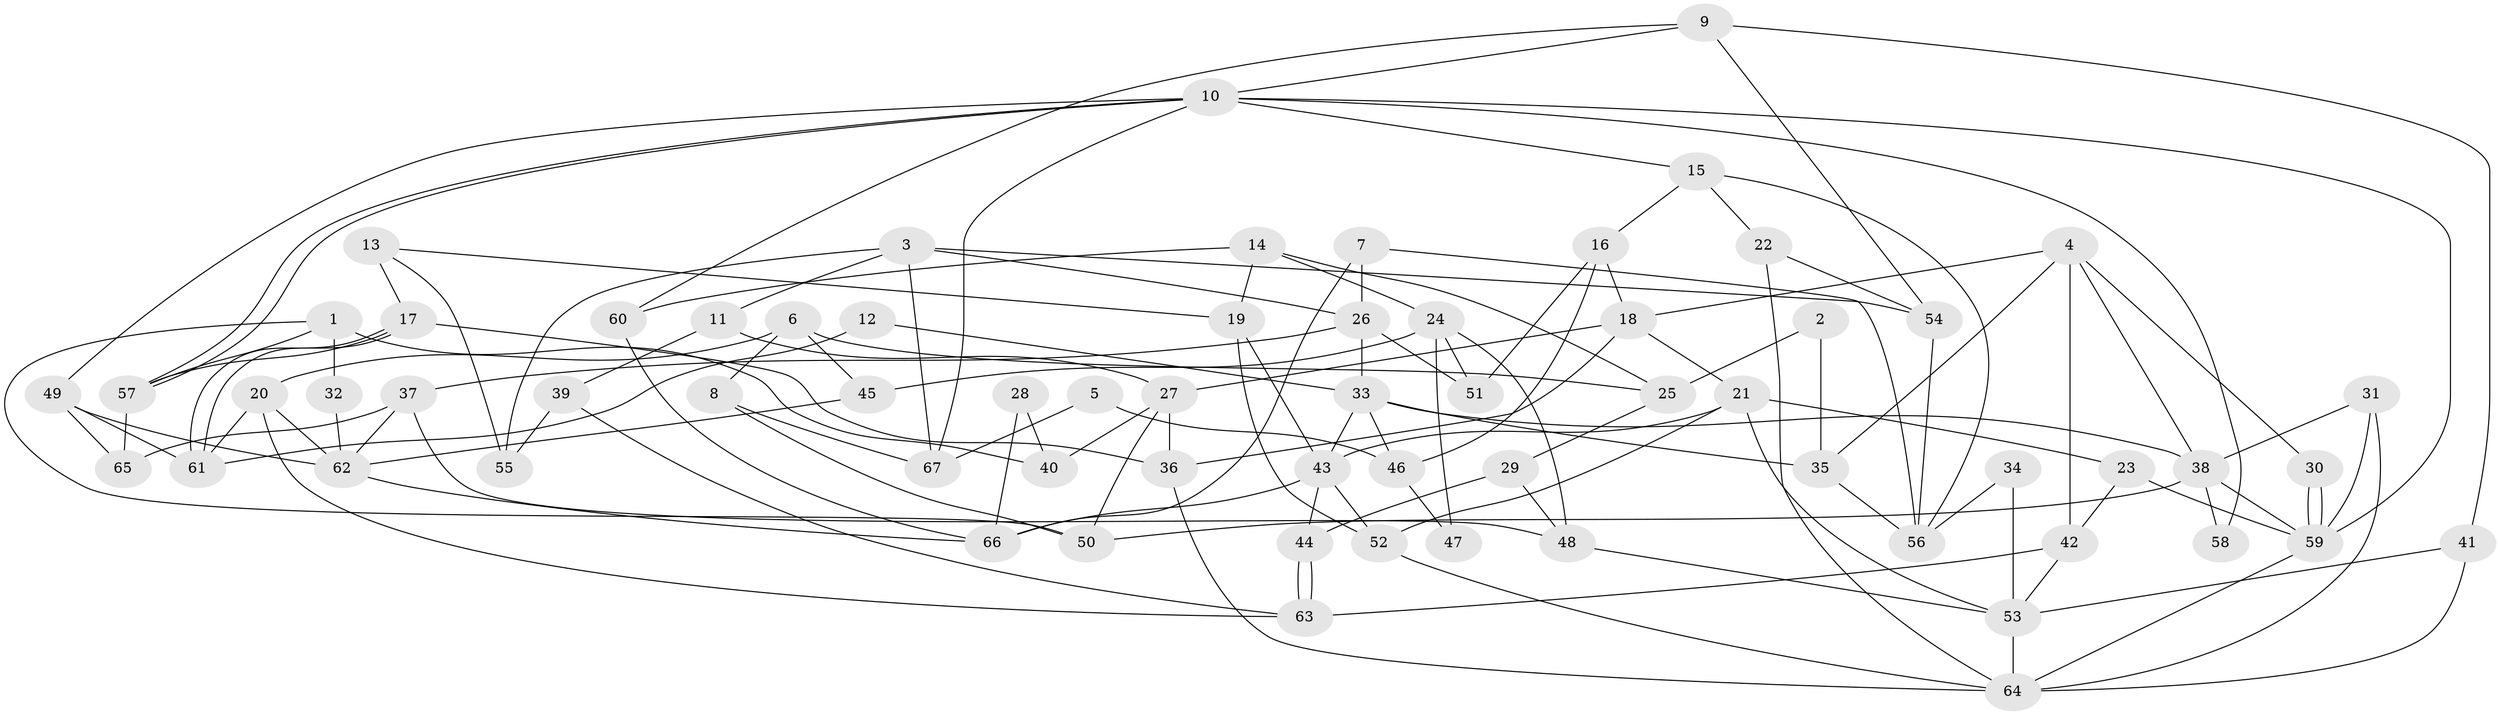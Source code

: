 // coarse degree distribution, {4: 0.1951219512195122, 7: 0.12195121951219512, 2: 0.12195121951219512, 5: 0.14634146341463414, 3: 0.14634146341463414, 9: 0.07317073170731707, 6: 0.14634146341463414, 8: 0.04878048780487805}
// Generated by graph-tools (version 1.1) at 2025/41/03/06/25 10:41:53]
// undirected, 67 vertices, 134 edges
graph export_dot {
graph [start="1"]
  node [color=gray90,style=filled];
  1;
  2;
  3;
  4;
  5;
  6;
  7;
  8;
  9;
  10;
  11;
  12;
  13;
  14;
  15;
  16;
  17;
  18;
  19;
  20;
  21;
  22;
  23;
  24;
  25;
  26;
  27;
  28;
  29;
  30;
  31;
  32;
  33;
  34;
  35;
  36;
  37;
  38;
  39;
  40;
  41;
  42;
  43;
  44;
  45;
  46;
  47;
  48;
  49;
  50;
  51;
  52;
  53;
  54;
  55;
  56;
  57;
  58;
  59;
  60;
  61;
  62;
  63;
  64;
  65;
  66;
  67;
  1 -- 50;
  1 -- 57;
  1 -- 32;
  1 -- 40;
  2 -- 35;
  2 -- 25;
  3 -- 67;
  3 -- 11;
  3 -- 26;
  3 -- 54;
  3 -- 55;
  4 -- 38;
  4 -- 18;
  4 -- 30;
  4 -- 35;
  4 -- 42;
  5 -- 46;
  5 -- 67;
  6 -- 20;
  6 -- 45;
  6 -- 8;
  6 -- 25;
  7 -- 56;
  7 -- 26;
  7 -- 66;
  8 -- 50;
  8 -- 67;
  9 -- 54;
  9 -- 10;
  9 -- 41;
  9 -- 60;
  10 -- 57;
  10 -- 57;
  10 -- 59;
  10 -- 15;
  10 -- 49;
  10 -- 58;
  10 -- 67;
  11 -- 39;
  11 -- 27;
  12 -- 61;
  12 -- 33;
  13 -- 17;
  13 -- 19;
  13 -- 55;
  14 -- 25;
  14 -- 19;
  14 -- 24;
  14 -- 60;
  15 -- 22;
  15 -- 16;
  15 -- 56;
  16 -- 51;
  16 -- 18;
  16 -- 46;
  17 -- 36;
  17 -- 61;
  17 -- 61;
  17 -- 57;
  18 -- 21;
  18 -- 27;
  18 -- 36;
  19 -- 52;
  19 -- 43;
  20 -- 62;
  20 -- 63;
  20 -- 61;
  21 -- 52;
  21 -- 43;
  21 -- 23;
  21 -- 53;
  22 -- 64;
  22 -- 54;
  23 -- 59;
  23 -- 42;
  24 -- 48;
  24 -- 45;
  24 -- 47;
  24 -- 51;
  25 -- 29;
  26 -- 37;
  26 -- 33;
  26 -- 51;
  27 -- 36;
  27 -- 40;
  27 -- 50;
  28 -- 40;
  28 -- 66;
  29 -- 48;
  29 -- 44;
  30 -- 59;
  30 -- 59;
  31 -- 59;
  31 -- 64;
  31 -- 38;
  32 -- 62;
  33 -- 38;
  33 -- 35;
  33 -- 43;
  33 -- 46;
  34 -- 53;
  34 -- 56;
  35 -- 56;
  36 -- 64;
  37 -- 62;
  37 -- 65;
  37 -- 48;
  38 -- 59;
  38 -- 50;
  38 -- 58;
  39 -- 63;
  39 -- 55;
  41 -- 53;
  41 -- 64;
  42 -- 53;
  42 -- 63;
  43 -- 66;
  43 -- 44;
  43 -- 52;
  44 -- 63;
  44 -- 63;
  45 -- 62;
  46 -- 47;
  48 -- 53;
  49 -- 61;
  49 -- 62;
  49 -- 65;
  52 -- 64;
  53 -- 64;
  54 -- 56;
  57 -- 65;
  59 -- 64;
  60 -- 66;
  62 -- 66;
}
